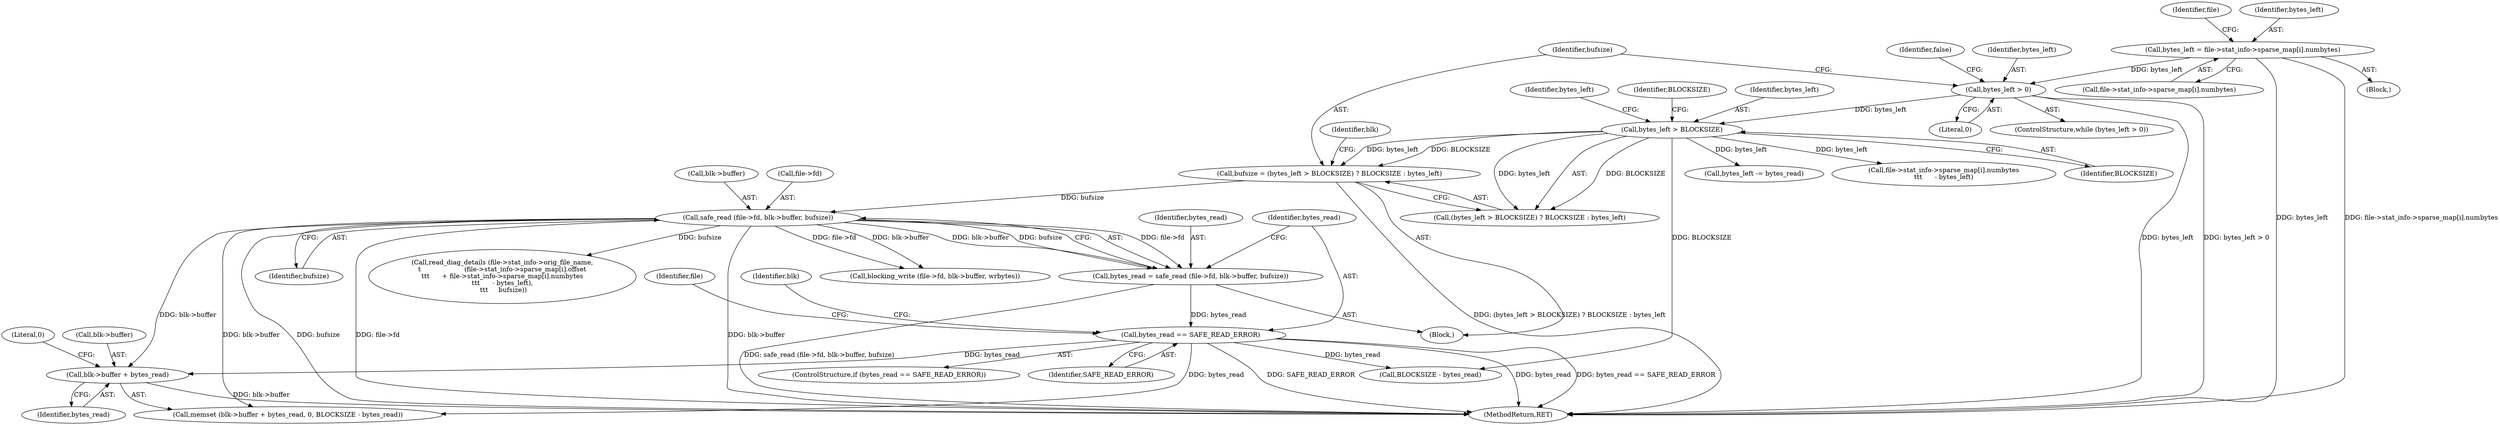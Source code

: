 digraph "0_savannah_c15c42ccd1e2377945fd0414eca1a49294bff454@API" {
"1000197" [label="(Call,blk->buffer + bytes_read)"];
"1000153" [label="(Call,safe_read (file->fd, blk->buffer, bufsize))"];
"1000139" [label="(Call,bufsize = (bytes_left > BLOCKSIZE) ? BLOCKSIZE : bytes_left)"];
"1000142" [label="(Call,bytes_left > BLOCKSIZE)"];
"1000134" [label="(Call,bytes_left > 0)"];
"1000107" [label="(Call,bytes_left = file->stat_info->sparse_map[i].numbytes)"];
"1000162" [label="(Call,bytes_read == SAFE_READ_ERROR)"];
"1000151" [label="(Call,bytes_read = safe_read (file->fd, blk->buffer, bufsize))"];
"1000146" [label="(Identifier,bytes_left)"];
"1000109" [label="(Call,file->stat_info->sparse_map[i].numbytes)"];
"1000161" [label="(ControlStructure,if (bytes_read == SAFE_READ_ERROR))"];
"1000416" [label="(MethodReturn,RET)"];
"1000154" [label="(Call,file->fd)"];
"1000139" [label="(Call,bufsize = (bytes_left > BLOCKSIZE) ? BLOCKSIZE : bytes_left)"];
"1000136" [label="(Literal,0)"];
"1000196" [label="(Call,memset (blk->buffer + bytes_read, 0, BLOCKSIZE - bytes_read))"];
"1000203" [label="(Call,BLOCKSIZE - bytes_read)"];
"1000104" [label="(Block,)"];
"1000145" [label="(Identifier,BLOCKSIZE)"];
"1000201" [label="(Identifier,bytes_read)"];
"1000137" [label="(Block,)"];
"1000135" [label="(Identifier,bytes_left)"];
"1000121" [label="(Identifier,file)"];
"1000202" [label="(Literal,0)"];
"1000149" [label="(Identifier,blk)"];
"1000198" [label="(Call,blk->buffer)"];
"1000206" [label="(Call,bytes_left -= bytes_read)"];
"1000141" [label="(Call,(bytes_left > BLOCKSIZE) ? BLOCKSIZE : bytes_left)"];
"1000182" [label="(Call,file->stat_info->sparse_map[i].numbytes\n\t\t\t      - bytes_left)"];
"1000163" [label="(Identifier,bytes_read)"];
"1000162" [label="(Call,bytes_read == SAFE_READ_ERROR)"];
"1000157" [label="(Call,blk->buffer)"];
"1000160" [label="(Identifier,bufsize)"];
"1000166" [label="(Call,read_diag_details (file->stat_info->orig_file_name,\n\t                     (file->stat_info->sparse_map[i].offset\n\t\t\t      + file->stat_info->sparse_map[i].numbytes\n\t\t\t      - bytes_left),\n \t\t\t     bufsize))"];
"1000152" [label="(Identifier,bytes_read)"];
"1000153" [label="(Call,safe_read (file->fd, blk->buffer, bufsize))"];
"1000197" [label="(Call,blk->buffer + bytes_read)"];
"1000241" [label="(Call,blocking_write (file->fd, blk->buffer, wrbytes))"];
"1000164" [label="(Identifier,SAFE_READ_ERROR)"];
"1000151" [label="(Call,bytes_read = safe_read (file->fd, blk->buffer, bufsize))"];
"1000142" [label="(Call,bytes_left > BLOCKSIZE)"];
"1000143" [label="(Identifier,bytes_left)"];
"1000199" [label="(Identifier,blk)"];
"1000107" [label="(Call,bytes_left = file->stat_info->sparse_map[i].numbytes)"];
"1000291" [label="(Identifier,false)"];
"1000140" [label="(Identifier,bufsize)"];
"1000133" [label="(ControlStructure,while (bytes_left > 0))"];
"1000108" [label="(Identifier,bytes_left)"];
"1000169" [label="(Identifier,file)"];
"1000134" [label="(Call,bytes_left > 0)"];
"1000144" [label="(Identifier,BLOCKSIZE)"];
"1000197" -> "1000196"  [label="AST: "];
"1000197" -> "1000201"  [label="CFG: "];
"1000198" -> "1000197"  [label="AST: "];
"1000201" -> "1000197"  [label="AST: "];
"1000202" -> "1000197"  [label="CFG: "];
"1000197" -> "1000416"  [label="DDG: blk->buffer"];
"1000153" -> "1000197"  [label="DDG: blk->buffer"];
"1000162" -> "1000197"  [label="DDG: bytes_read"];
"1000153" -> "1000151"  [label="AST: "];
"1000153" -> "1000160"  [label="CFG: "];
"1000154" -> "1000153"  [label="AST: "];
"1000157" -> "1000153"  [label="AST: "];
"1000160" -> "1000153"  [label="AST: "];
"1000151" -> "1000153"  [label="CFG: "];
"1000153" -> "1000416"  [label="DDG: blk->buffer"];
"1000153" -> "1000416"  [label="DDG: bufsize"];
"1000153" -> "1000416"  [label="DDG: file->fd"];
"1000153" -> "1000151"  [label="DDG: file->fd"];
"1000153" -> "1000151"  [label="DDG: blk->buffer"];
"1000153" -> "1000151"  [label="DDG: bufsize"];
"1000139" -> "1000153"  [label="DDG: bufsize"];
"1000153" -> "1000166"  [label="DDG: bufsize"];
"1000153" -> "1000196"  [label="DDG: blk->buffer"];
"1000153" -> "1000241"  [label="DDG: file->fd"];
"1000153" -> "1000241"  [label="DDG: blk->buffer"];
"1000139" -> "1000137"  [label="AST: "];
"1000139" -> "1000141"  [label="CFG: "];
"1000140" -> "1000139"  [label="AST: "];
"1000141" -> "1000139"  [label="AST: "];
"1000149" -> "1000139"  [label="CFG: "];
"1000139" -> "1000416"  [label="DDG: (bytes_left > BLOCKSIZE) ? BLOCKSIZE : bytes_left"];
"1000142" -> "1000139"  [label="DDG: BLOCKSIZE"];
"1000142" -> "1000139"  [label="DDG: bytes_left"];
"1000142" -> "1000141"  [label="AST: "];
"1000142" -> "1000144"  [label="CFG: "];
"1000143" -> "1000142"  [label="AST: "];
"1000144" -> "1000142"  [label="AST: "];
"1000145" -> "1000142"  [label="CFG: "];
"1000146" -> "1000142"  [label="CFG: "];
"1000134" -> "1000142"  [label="DDG: bytes_left"];
"1000142" -> "1000141"  [label="DDG: BLOCKSIZE"];
"1000142" -> "1000141"  [label="DDG: bytes_left"];
"1000142" -> "1000182"  [label="DDG: bytes_left"];
"1000142" -> "1000203"  [label="DDG: BLOCKSIZE"];
"1000142" -> "1000206"  [label="DDG: bytes_left"];
"1000134" -> "1000133"  [label="AST: "];
"1000134" -> "1000136"  [label="CFG: "];
"1000135" -> "1000134"  [label="AST: "];
"1000136" -> "1000134"  [label="AST: "];
"1000140" -> "1000134"  [label="CFG: "];
"1000291" -> "1000134"  [label="CFG: "];
"1000134" -> "1000416"  [label="DDG: bytes_left > 0"];
"1000134" -> "1000416"  [label="DDG: bytes_left"];
"1000107" -> "1000134"  [label="DDG: bytes_left"];
"1000107" -> "1000104"  [label="AST: "];
"1000107" -> "1000109"  [label="CFG: "];
"1000108" -> "1000107"  [label="AST: "];
"1000109" -> "1000107"  [label="AST: "];
"1000121" -> "1000107"  [label="CFG: "];
"1000107" -> "1000416"  [label="DDG: bytes_left"];
"1000107" -> "1000416"  [label="DDG: file->stat_info->sparse_map[i].numbytes"];
"1000162" -> "1000161"  [label="AST: "];
"1000162" -> "1000164"  [label="CFG: "];
"1000163" -> "1000162"  [label="AST: "];
"1000164" -> "1000162"  [label="AST: "];
"1000169" -> "1000162"  [label="CFG: "];
"1000199" -> "1000162"  [label="CFG: "];
"1000162" -> "1000416"  [label="DDG: SAFE_READ_ERROR"];
"1000162" -> "1000416"  [label="DDG: bytes_read"];
"1000162" -> "1000416"  [label="DDG: bytes_read == SAFE_READ_ERROR"];
"1000151" -> "1000162"  [label="DDG: bytes_read"];
"1000162" -> "1000196"  [label="DDG: bytes_read"];
"1000162" -> "1000203"  [label="DDG: bytes_read"];
"1000151" -> "1000137"  [label="AST: "];
"1000152" -> "1000151"  [label="AST: "];
"1000163" -> "1000151"  [label="CFG: "];
"1000151" -> "1000416"  [label="DDG: safe_read (file->fd, blk->buffer, bufsize)"];
}
